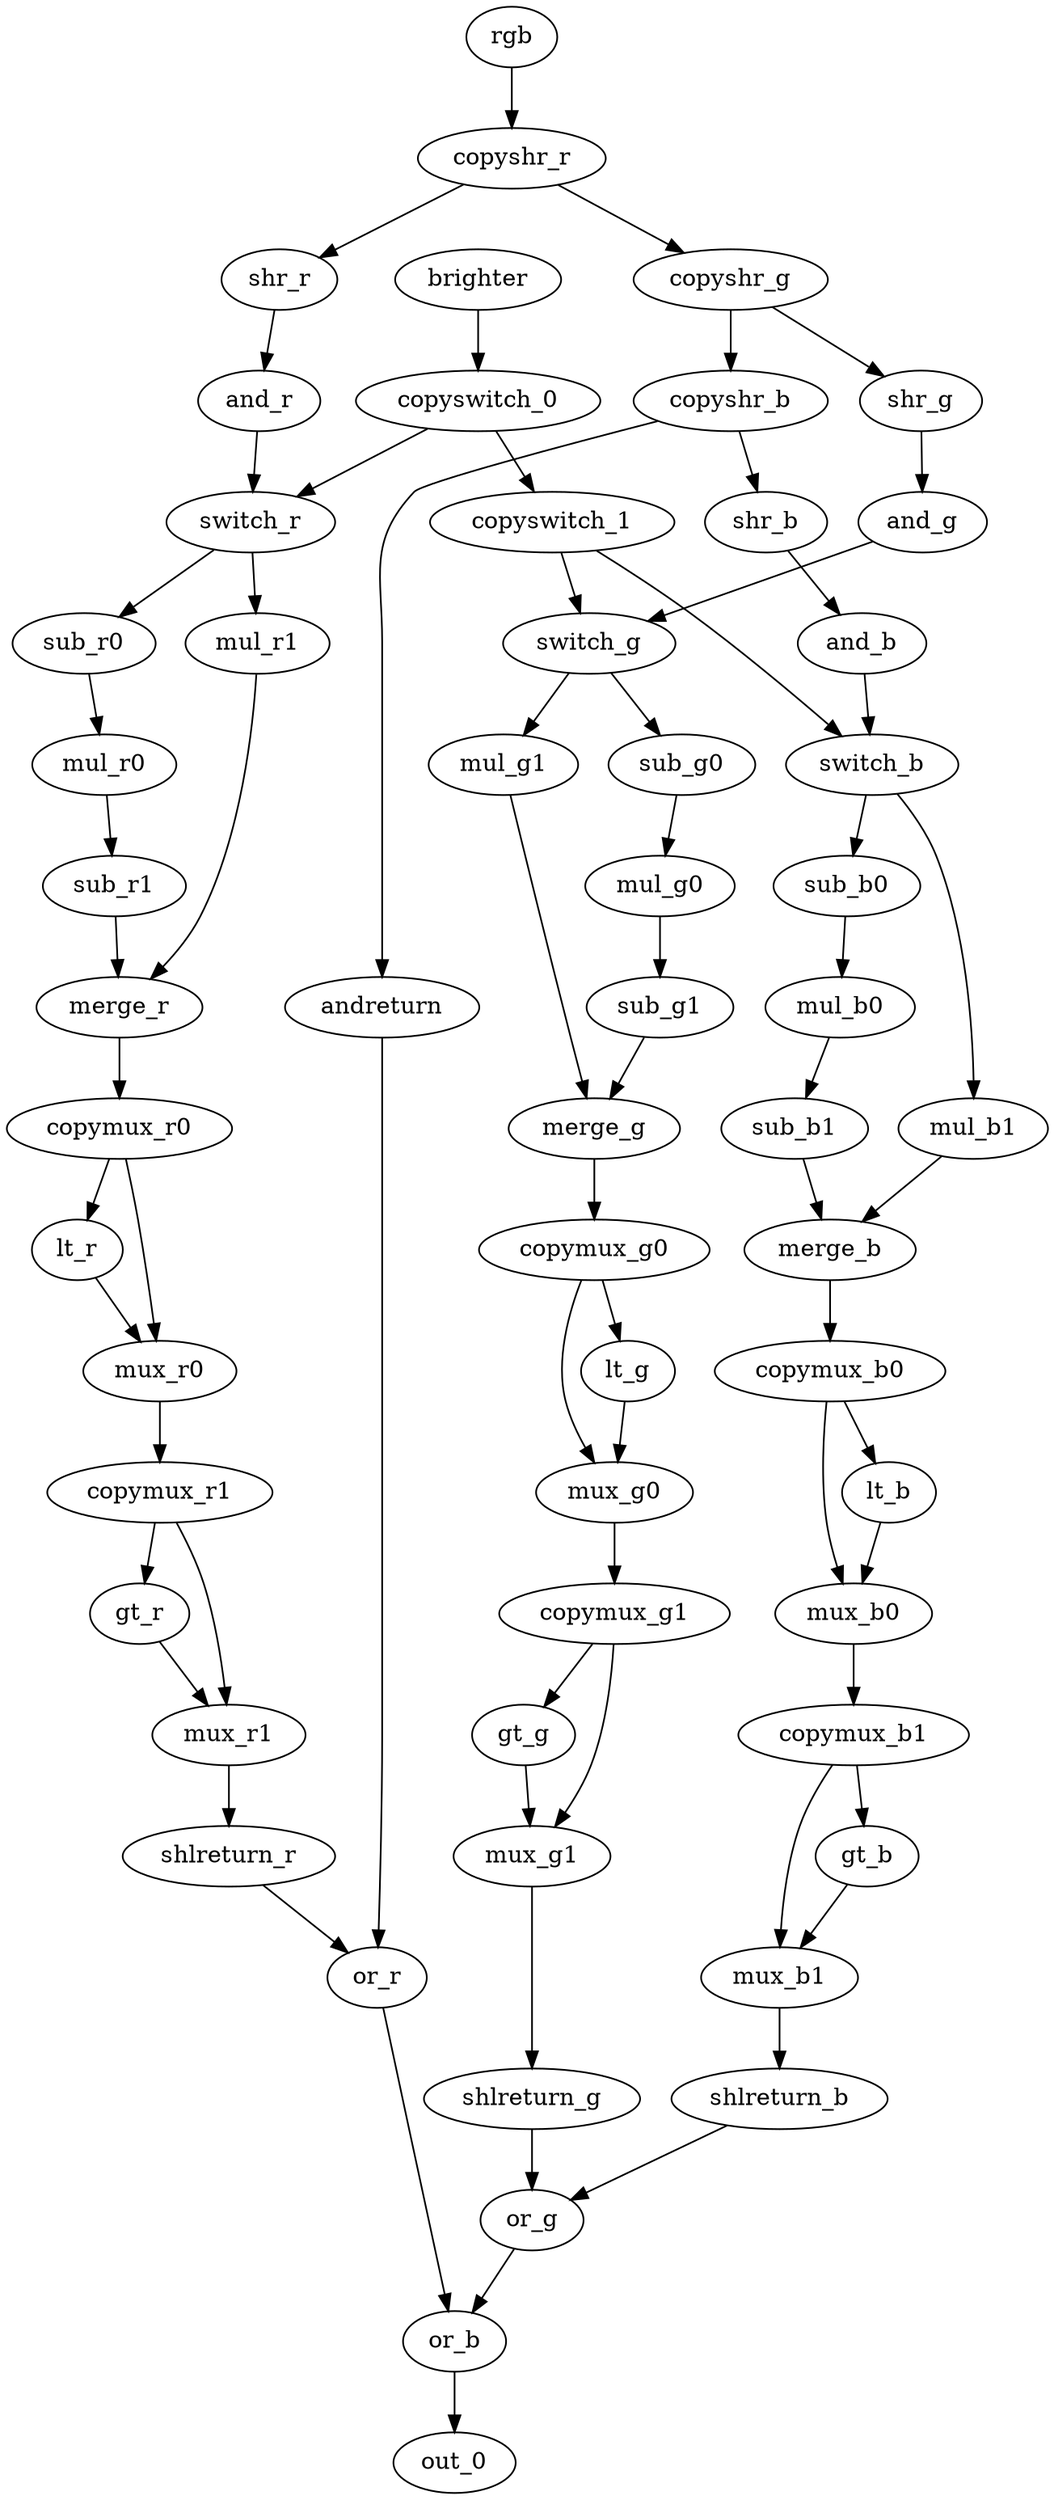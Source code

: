 digraph FilterRGB {
	and_g [label = and_g ];
	copymux_r0 [label = copymux_r0 ];
	or_r [label = or_r ];
	sub_g0 [label = sub_g0 ];
	copymux_b1 [label = copymux_b1 ];
	switch_r [label = switch_r ];
	switch_b [label = switch_b ];
	mul_g0 [label = mul_g0 ];
	copyshr_b [label = copyshr_b ];
	sub_r1 [label = sub_r1 ];
	lt_g [label = lt_g ];
	copymux_g1 [label = copymux_g1 ];
	gt_r [label = gt_r ];
	sub_b0 [label = sub_b0 ];
	shr_g [label = shr_g ];
	and_b [label = and_b ];
	mux_g0 [label = mux_g0 ];
	brighter [label = brighter ];
	copyswitch_1 [label = copyswitch_1 ];
	mul_g1 [label = mul_g1 ];
	mul_b1 [label = mul_b1 ];
	mux_r0 [label = mux_r0 ];
	merge_r [label = merge_r ];
	copyshr_r [label = copyshr_r ];
	or_b [label = or_b ];
	andreturn [label = andreturn ];
	or_g [label = or_g ];
	shlreturn_g [label = shlreturn_g ];
	shlreturn_r [label = shlreturn_r ];
	lt_r [label = lt_r ];
	mux_r1 [label = mux_r1 ];
	out_0 [label = out_0 ];
	shr_b [label = shr_b ];
	copymux_b0 [label = copymux_b0 ];
	sub_r0 [label = sub_r0 ];
	mul_r0 [label = mul_r0 ];
	mux_b1 [label = mux_b1 ];
	merge_g [label = merge_g ];
	gt_g [label = gt_g ];
	copymux_g0 [label = copymux_g0 ];
	sub_b1 [label = sub_b1 ];
	and_r [label = and_r ];
	mul_b0 [label = mul_b0 ];
	gt_b [label = gt_b ];
	lt_b [label = lt_b ];
	mux_g1 [label = mux_g1 ];
	copyswitch_0 [label = copyswitch_0 ];
	switch_g [label = switch_g ];
	copyshr_g [label = copyshr_g ];
	copymux_r1 [label = copymux_r1 ];
	mul_r1 [label = mul_r1 ];
	rgb [label = rgb ];
	shlreturn_b [label = shlreturn_b ];
	mux_b0 [label = mux_b0 ];
	sub_g1 [label = sub_g1 ];
	shr_r [label = shr_r ];
	merge_b [label = merge_b ];
	mux_r1 -> shlreturn_r [ name = 0 ];
	switch_g -> mul_g1 [ name = 1 ];
	shlreturn_g -> or_g [ name = 2 ];
	mul_g1 -> merge_g [ name = 3 ];
	or_b -> out_0 [ name = 4 ];
	or_g -> or_b [ name = 5 ];
	gt_g -> mux_g1 [ name = 6 ];
	mux_r0 -> copymux_r1 [ name = 7 ];
	sub_r1 -> merge_r [ name = 8 ];
	shr_g -> and_g [ name = 9 ];
	copymux_g0 -> lt_g [ name = 10 ];
	copymux_b1 -> mux_b1 [ name = 11 ];
	mux_b0 -> copymux_b1 [ name = 12 ];
	shlreturn_b -> or_g [ name = 13 ];
	merge_r -> copymux_r0 [ name = 14 ];
	gt_b -> mux_b1 [ name = 15 ];
	copymux_r0 -> lt_r [ name = 16 ];
	switch_r -> sub_r0 [ name = 17 ];
	copyshr_r -> shr_r [ name = 18 ];
	shr_b -> and_b [ name = 19 ];
	copymux_g1 -> gt_g [ name = 20 ];
	andreturn -> or_r [ name = 21 ];
	copymux_r0 -> mux_r0 [ name = 22 ];
	sub_r0 -> mul_r0 [ name = 23 ];
	switch_g -> sub_g0 [ name = 24 ];
	switch_b -> sub_b0 [ name = 25 ];
	or_r -> or_b [ name = 26 ];
	mux_g1 -> shlreturn_g [ name = 27 ];
	lt_r -> mux_r0 [ name = 28 ];
	copymux_b0 -> lt_b [ name = 29 ];
	sub_b1 -> merge_b [ name = 30 ];
	copymux_g0 -> mux_g0 [ name = 31 ];
	switch_r -> mul_r1 [ name = 32 ];
	mux_b1 -> shlreturn_b [ name = 33 ];
	and_g -> switch_g [ name = 34 ];
	merge_b -> copymux_b0 [ name = 35 ];
	rgb -> copyshr_r [ name = 36 ];
	merge_g -> copymux_g0 [ name = 37 ];
	mul_b1 -> merge_b [ name = 38 ];
	copyswitch_0 -> switch_r [ name = 39 ];
	and_b -> switch_b [ name = 40 ];
	copyshr_b -> shr_b [ name = 41 ];
	shr_r -> and_r [ name = 42 ];
	gt_r -> mux_r1 [ name = 43 ];
	copymux_g1 -> mux_g1 [ name = 44 ];
	copyshr_g -> shr_g [ name = 45 ];
	mul_g0 -> sub_g1 [ name = 46 ];
	copymux_b1 -> gt_b [ name = 47 ];
	switch_b -> mul_b1 [ name = 48 ];
	sub_g1 -> merge_g [ name = 49 ];
	copyswitch_1 -> switch_b [ name = 50 ];
	brighter -> copyswitch_0 [ name = 51 ];
	copyswitch_1 -> switch_g [ name = 52 ];
	mul_r1 -> merge_r [ name = 53 ];
	lt_b -> mux_b0 [ name = 54 ];
	mul_b0 -> sub_b1 [ name = 55 ];
	copymux_r1 -> gt_r [ name = 56 ];
	copyshr_g -> copyshr_b [ name = 57 ];
	copyshr_r -> copyshr_g [ name = 58 ];
	mux_g0 -> copymux_g1 [ name = 59 ];
	copyshr_b -> andreturn [ name = 60 ];
	copymux_b0 -> mux_b0 [ name = 61 ];
	copymux_r1 -> mux_r1 [ name = 62 ];
	and_r -> switch_r [ name = 63 ];
	lt_g -> mux_g0 [ name = 64 ];
	sub_b0 -> mul_b0 [ name = 65 ];
	copyswitch_0 -> copyswitch_1 [ name = 66 ];
	mul_r0 -> sub_r1 [ name = 67 ];
	sub_g0 -> mul_g0 [ name = 68 ];
	shlreturn_r -> or_r [ name = 69 ];
}
